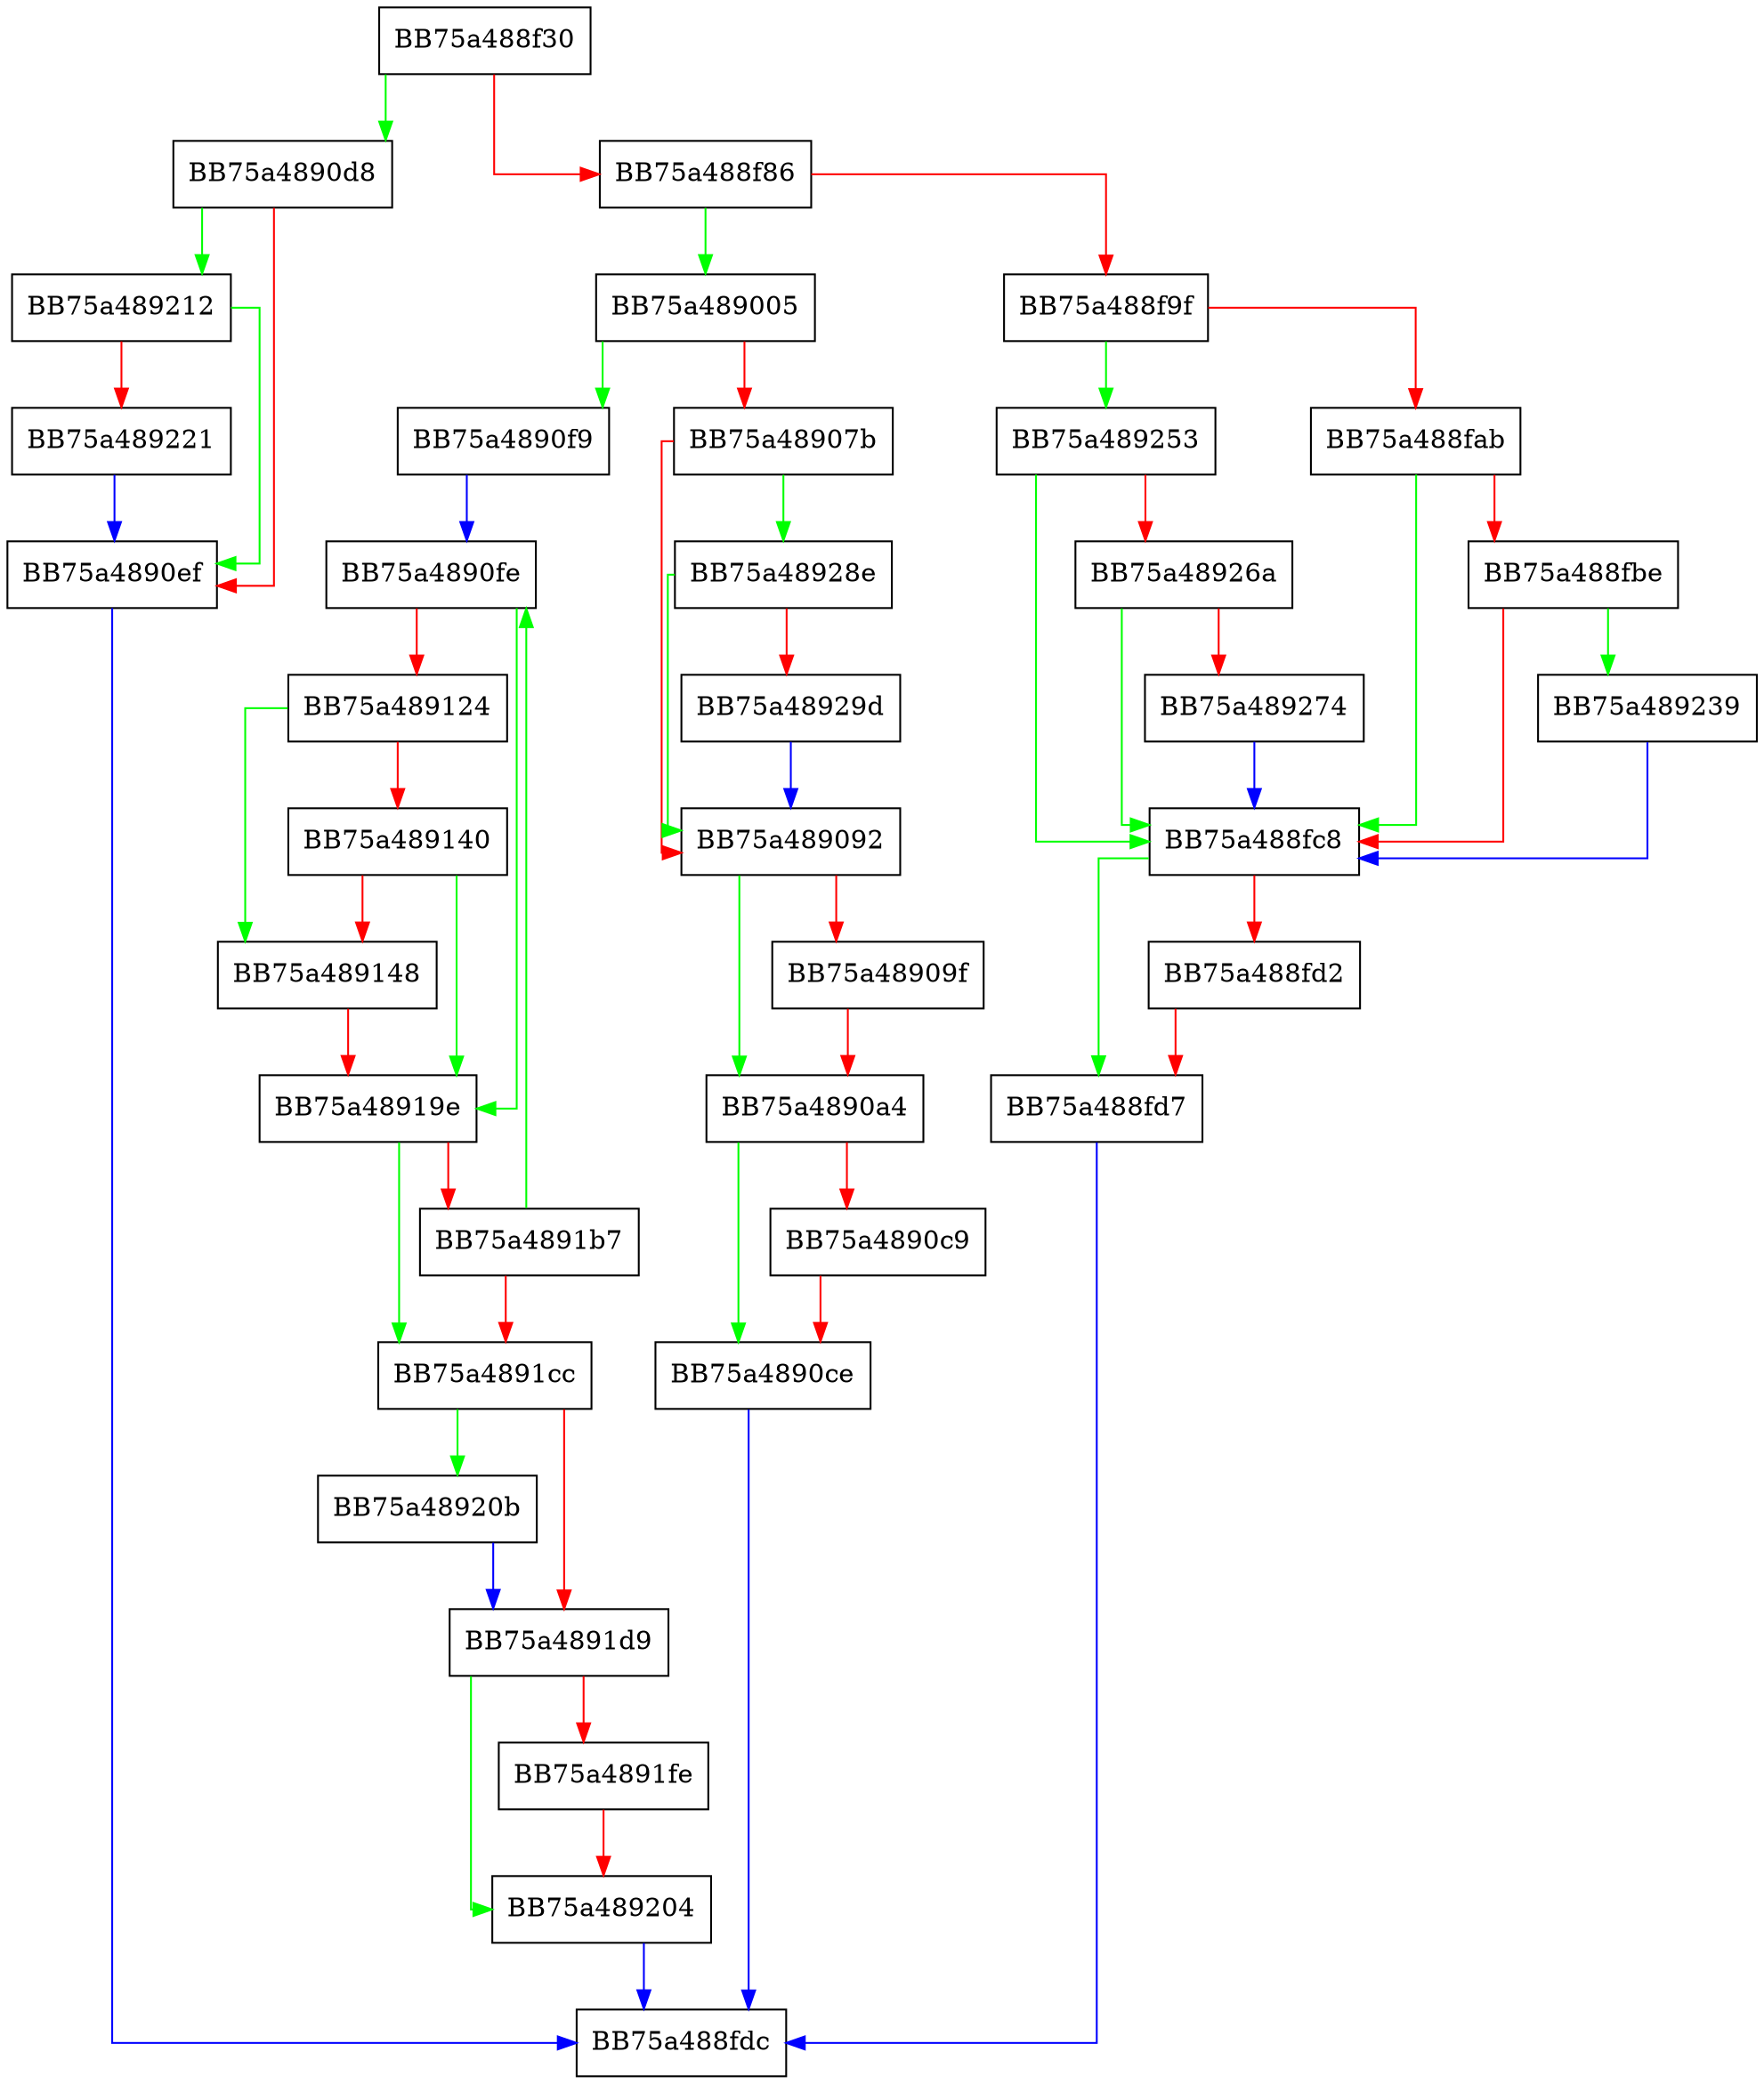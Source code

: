 digraph GetExports {
  node [shape="box"];
  graph [splines=ortho];
  BB75a488f30 -> BB75a4890d8 [color="green"];
  BB75a488f30 -> BB75a488f86 [color="red"];
  BB75a488f86 -> BB75a489005 [color="green"];
  BB75a488f86 -> BB75a488f9f [color="red"];
  BB75a488f9f -> BB75a489253 [color="green"];
  BB75a488f9f -> BB75a488fab [color="red"];
  BB75a488fab -> BB75a488fc8 [color="green"];
  BB75a488fab -> BB75a488fbe [color="red"];
  BB75a488fbe -> BB75a489239 [color="green"];
  BB75a488fbe -> BB75a488fc8 [color="red"];
  BB75a488fc8 -> BB75a488fd7 [color="green"];
  BB75a488fc8 -> BB75a488fd2 [color="red"];
  BB75a488fd2 -> BB75a488fd7 [color="red"];
  BB75a488fd7 -> BB75a488fdc [color="blue"];
  BB75a489005 -> BB75a4890f9 [color="green"];
  BB75a489005 -> BB75a48907b [color="red"];
  BB75a48907b -> BB75a48928e [color="green"];
  BB75a48907b -> BB75a489092 [color="red"];
  BB75a489092 -> BB75a4890a4 [color="green"];
  BB75a489092 -> BB75a48909f [color="red"];
  BB75a48909f -> BB75a4890a4 [color="red"];
  BB75a4890a4 -> BB75a4890ce [color="green"];
  BB75a4890a4 -> BB75a4890c9 [color="red"];
  BB75a4890c9 -> BB75a4890ce [color="red"];
  BB75a4890ce -> BB75a488fdc [color="blue"];
  BB75a4890d8 -> BB75a489212 [color="green"];
  BB75a4890d8 -> BB75a4890ef [color="red"];
  BB75a4890ef -> BB75a488fdc [color="blue"];
  BB75a4890f9 -> BB75a4890fe [color="blue"];
  BB75a4890fe -> BB75a48919e [color="green"];
  BB75a4890fe -> BB75a489124 [color="red"];
  BB75a489124 -> BB75a489148 [color="green"];
  BB75a489124 -> BB75a489140 [color="red"];
  BB75a489140 -> BB75a48919e [color="green"];
  BB75a489140 -> BB75a489148 [color="red"];
  BB75a489148 -> BB75a48919e [color="red"];
  BB75a48919e -> BB75a4891cc [color="green"];
  BB75a48919e -> BB75a4891b7 [color="red"];
  BB75a4891b7 -> BB75a4890fe [color="green"];
  BB75a4891b7 -> BB75a4891cc [color="red"];
  BB75a4891cc -> BB75a48920b [color="green"];
  BB75a4891cc -> BB75a4891d9 [color="red"];
  BB75a4891d9 -> BB75a489204 [color="green"];
  BB75a4891d9 -> BB75a4891fe [color="red"];
  BB75a4891fe -> BB75a489204 [color="red"];
  BB75a489204 -> BB75a488fdc [color="blue"];
  BB75a48920b -> BB75a4891d9 [color="blue"];
  BB75a489212 -> BB75a4890ef [color="green"];
  BB75a489212 -> BB75a489221 [color="red"];
  BB75a489221 -> BB75a4890ef [color="blue"];
  BB75a489239 -> BB75a488fc8 [color="blue"];
  BB75a489253 -> BB75a488fc8 [color="green"];
  BB75a489253 -> BB75a48926a [color="red"];
  BB75a48926a -> BB75a488fc8 [color="green"];
  BB75a48926a -> BB75a489274 [color="red"];
  BB75a489274 -> BB75a488fc8 [color="blue"];
  BB75a48928e -> BB75a489092 [color="green"];
  BB75a48928e -> BB75a48929d [color="red"];
  BB75a48929d -> BB75a489092 [color="blue"];
}